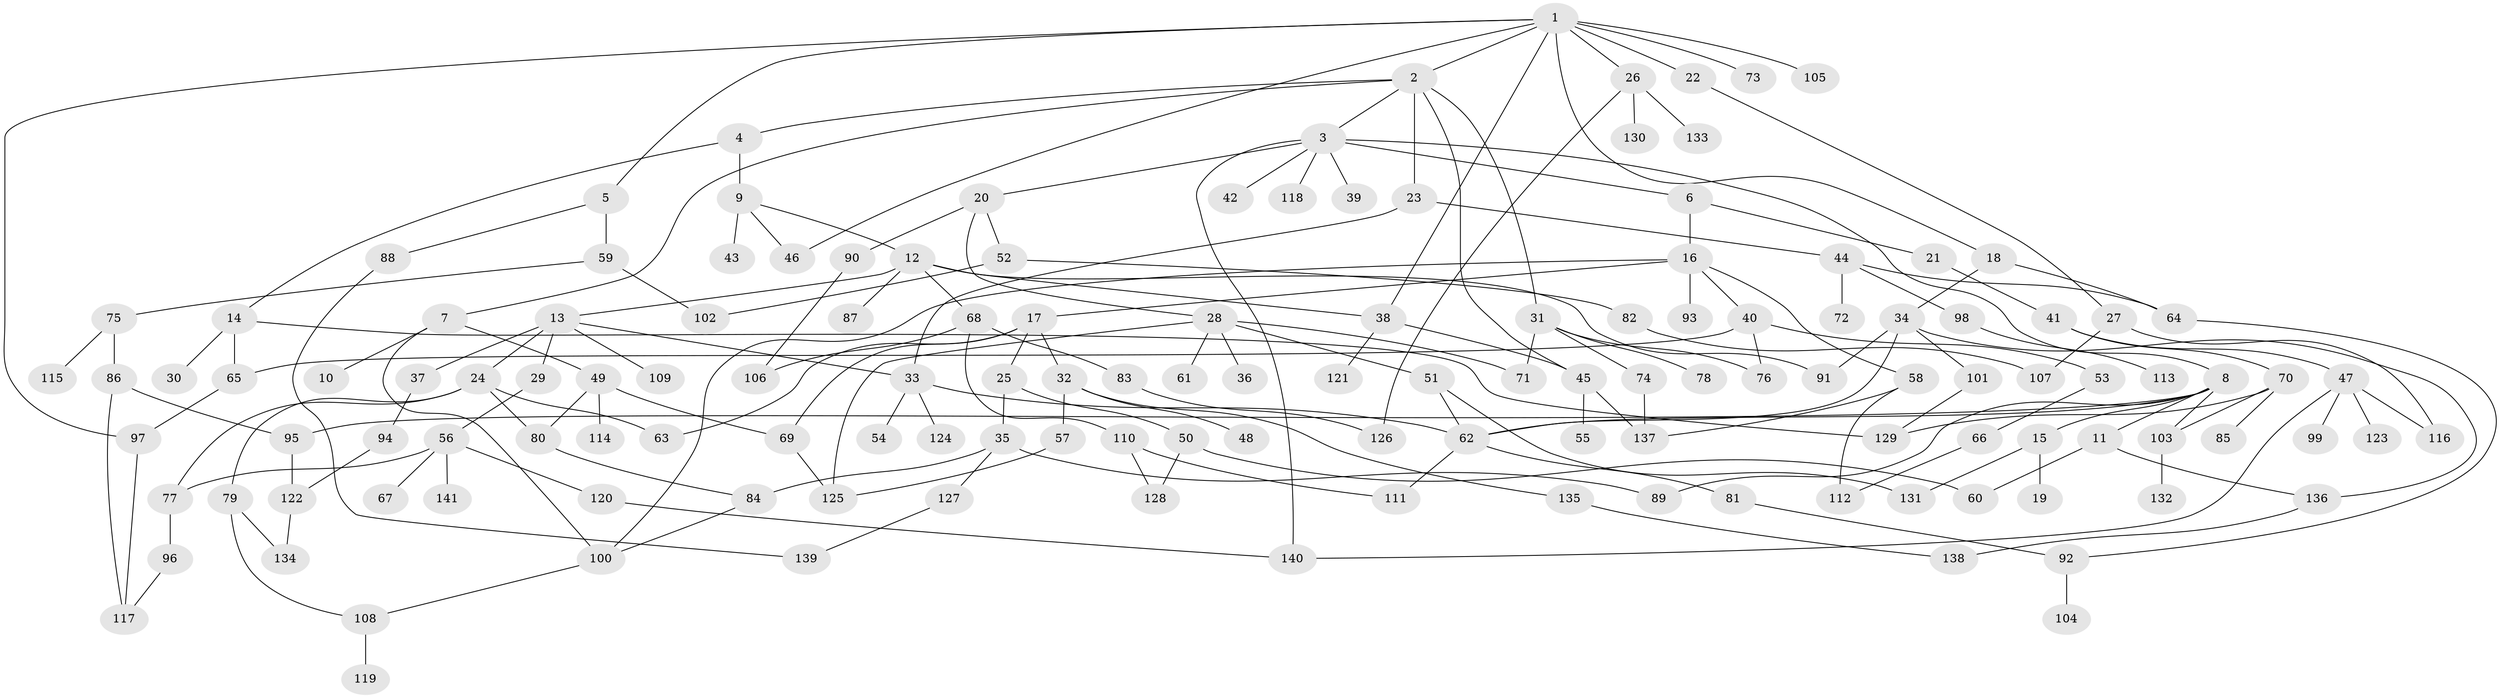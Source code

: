 // coarse degree distribution, {1: 0.5952380952380952, 6: 0.023809523809523808, 2: 0.16666666666666666, 3: 0.047619047619047616, 8: 0.047619047619047616, 16: 0.023809523809523808, 5: 0.023809523809523808, 13: 0.023809523809523808, 4: 0.023809523809523808, 9: 0.023809523809523808}
// Generated by graph-tools (version 1.1) at 2025/46/03/04/25 21:46:00]
// undirected, 141 vertices, 190 edges
graph export_dot {
graph [start="1"]
  node [color=gray90,style=filled];
  1;
  2;
  3;
  4;
  5;
  6;
  7;
  8;
  9;
  10;
  11;
  12;
  13;
  14;
  15;
  16;
  17;
  18;
  19;
  20;
  21;
  22;
  23;
  24;
  25;
  26;
  27;
  28;
  29;
  30;
  31;
  32;
  33;
  34;
  35;
  36;
  37;
  38;
  39;
  40;
  41;
  42;
  43;
  44;
  45;
  46;
  47;
  48;
  49;
  50;
  51;
  52;
  53;
  54;
  55;
  56;
  57;
  58;
  59;
  60;
  61;
  62;
  63;
  64;
  65;
  66;
  67;
  68;
  69;
  70;
  71;
  72;
  73;
  74;
  75;
  76;
  77;
  78;
  79;
  80;
  81;
  82;
  83;
  84;
  85;
  86;
  87;
  88;
  89;
  90;
  91;
  92;
  93;
  94;
  95;
  96;
  97;
  98;
  99;
  100;
  101;
  102;
  103;
  104;
  105;
  106;
  107;
  108;
  109;
  110;
  111;
  112;
  113;
  114;
  115;
  116;
  117;
  118;
  119;
  120;
  121;
  122;
  123;
  124;
  125;
  126;
  127;
  128;
  129;
  130;
  131;
  132;
  133;
  134;
  135;
  136;
  137;
  138;
  139;
  140;
  141;
  1 -- 2;
  1 -- 5;
  1 -- 18;
  1 -- 22;
  1 -- 26;
  1 -- 38;
  1 -- 73;
  1 -- 97;
  1 -- 105;
  1 -- 46;
  2 -- 3;
  2 -- 4;
  2 -- 7;
  2 -- 23;
  2 -- 31;
  2 -- 45;
  3 -- 6;
  3 -- 8;
  3 -- 20;
  3 -- 39;
  3 -- 42;
  3 -- 118;
  3 -- 140;
  4 -- 9;
  4 -- 14;
  5 -- 59;
  5 -- 88;
  6 -- 16;
  6 -- 21;
  7 -- 10;
  7 -- 49;
  7 -- 100;
  8 -- 11;
  8 -- 15;
  8 -- 89;
  8 -- 95;
  8 -- 103;
  8 -- 62;
  9 -- 12;
  9 -- 43;
  9 -- 46;
  11 -- 136;
  11 -- 60;
  12 -- 13;
  12 -- 68;
  12 -- 87;
  12 -- 38;
  12 -- 91;
  13 -- 24;
  13 -- 29;
  13 -- 33;
  13 -- 37;
  13 -- 109;
  14 -- 30;
  14 -- 65;
  14 -- 129;
  15 -- 19;
  15 -- 131;
  16 -- 17;
  16 -- 40;
  16 -- 58;
  16 -- 93;
  16 -- 100;
  17 -- 25;
  17 -- 32;
  17 -- 63;
  17 -- 69;
  18 -- 34;
  18 -- 64;
  20 -- 28;
  20 -- 52;
  20 -- 90;
  21 -- 41;
  22 -- 27;
  23 -- 44;
  23 -- 33;
  24 -- 63;
  24 -- 77;
  24 -- 79;
  24 -- 80;
  25 -- 35;
  25 -- 50;
  26 -- 130;
  26 -- 133;
  26 -- 126;
  27 -- 107;
  27 -- 116;
  28 -- 36;
  28 -- 51;
  28 -- 61;
  28 -- 71;
  28 -- 125;
  29 -- 56;
  31 -- 71;
  31 -- 74;
  31 -- 78;
  31 -- 76;
  32 -- 48;
  32 -- 57;
  32 -- 135;
  33 -- 54;
  33 -- 124;
  33 -- 62;
  34 -- 62;
  34 -- 91;
  34 -- 101;
  34 -- 136;
  35 -- 127;
  35 -- 89;
  35 -- 84;
  37 -- 94;
  38 -- 45;
  38 -- 121;
  40 -- 53;
  40 -- 65;
  40 -- 76;
  41 -- 47;
  41 -- 70;
  44 -- 72;
  44 -- 98;
  44 -- 64;
  45 -- 55;
  45 -- 137;
  47 -- 99;
  47 -- 123;
  47 -- 140;
  47 -- 116;
  49 -- 69;
  49 -- 114;
  49 -- 80;
  50 -- 60;
  50 -- 128;
  51 -- 62;
  51 -- 131;
  52 -- 82;
  52 -- 102;
  53 -- 66;
  56 -- 67;
  56 -- 120;
  56 -- 141;
  56 -- 77;
  57 -- 125;
  58 -- 112;
  58 -- 137;
  59 -- 75;
  59 -- 102;
  62 -- 81;
  62 -- 111;
  64 -- 92;
  65 -- 97;
  66 -- 112;
  68 -- 83;
  68 -- 110;
  68 -- 106;
  69 -- 125;
  70 -- 85;
  70 -- 129;
  70 -- 103;
  74 -- 137;
  75 -- 86;
  75 -- 115;
  77 -- 96;
  79 -- 108;
  79 -- 134;
  80 -- 84;
  81 -- 92;
  82 -- 107;
  83 -- 126;
  84 -- 100;
  86 -- 95;
  86 -- 117;
  88 -- 139;
  90 -- 106;
  92 -- 104;
  94 -- 122;
  95 -- 122;
  96 -- 117;
  97 -- 117;
  98 -- 113;
  100 -- 108;
  101 -- 129;
  103 -- 132;
  108 -- 119;
  110 -- 111;
  110 -- 128;
  120 -- 140;
  122 -- 134;
  127 -- 139;
  135 -- 138;
  136 -- 138;
}
